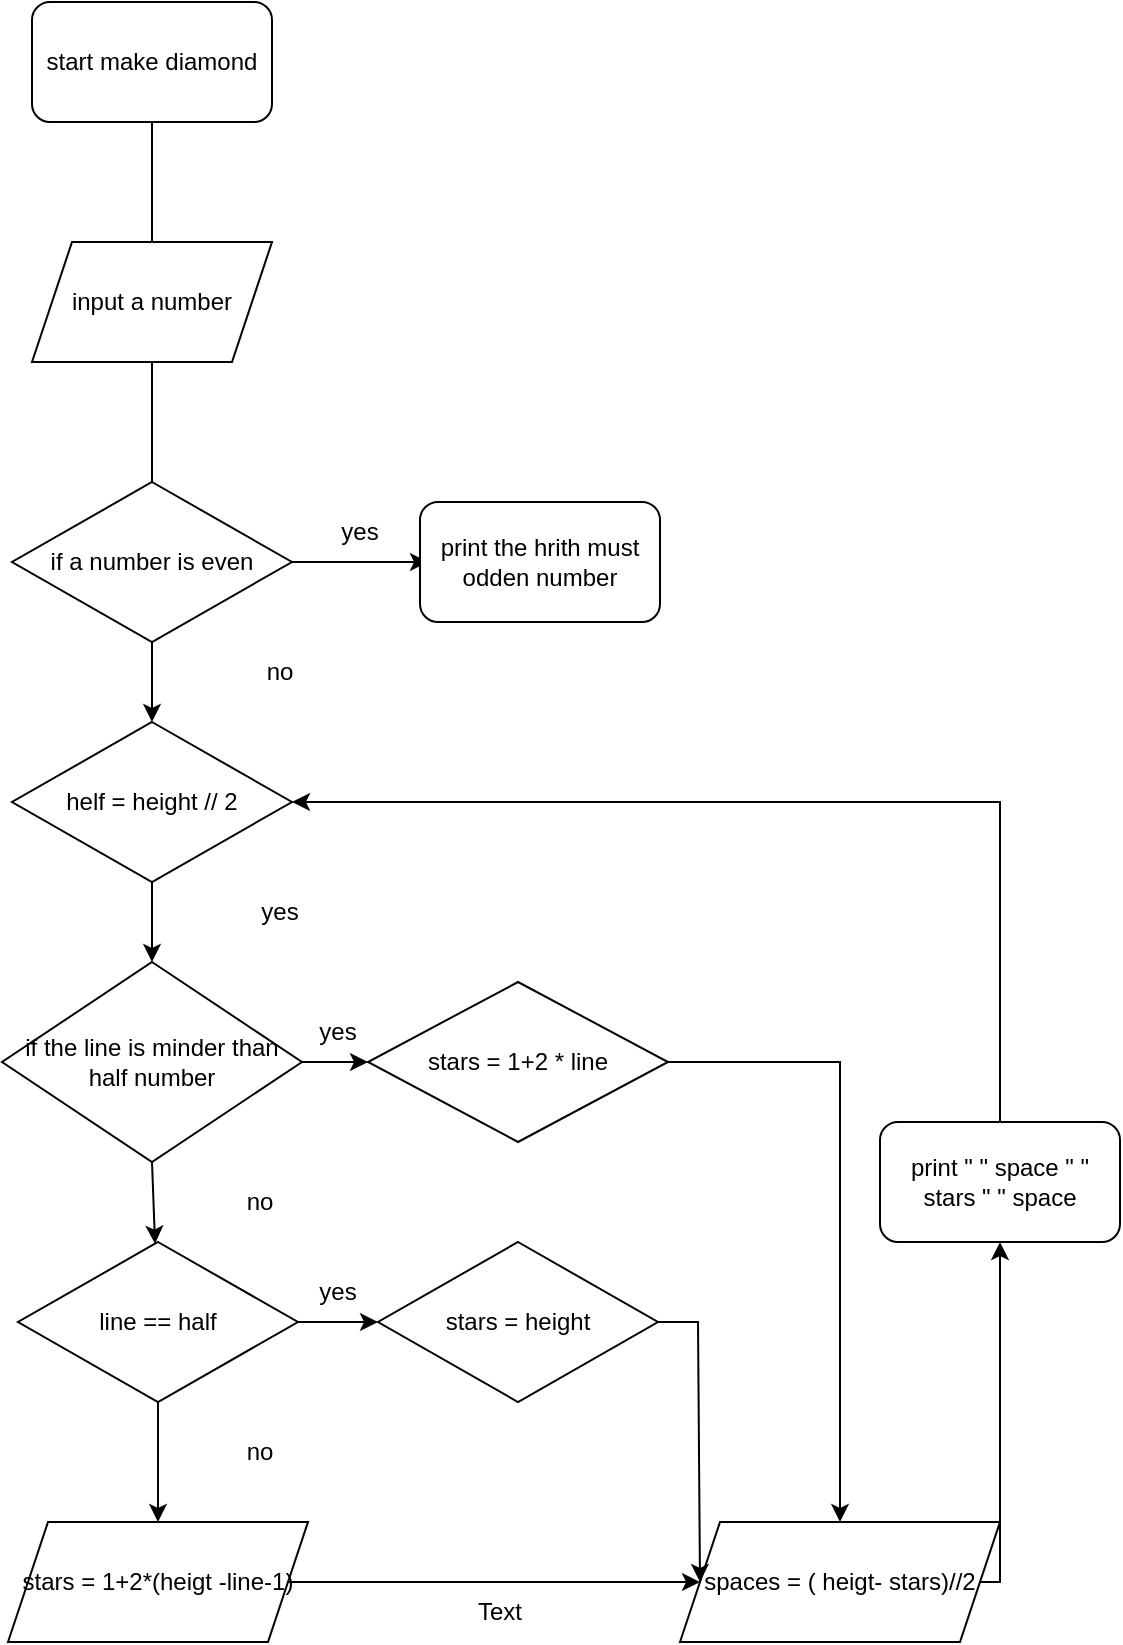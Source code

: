 <mxfile version="20.8.20" type="github">
  <diagram id="C5RBs43oDa-KdzZeNtuy" name="Page-1">
    <mxGraphModel dx="1434" dy="774" grid="1" gridSize="10" guides="1" tooltips="1" connect="1" arrows="1" fold="1" page="1" pageScale="1" pageWidth="827" pageHeight="1169" math="0" shadow="0">
      <root>
        <mxCell id="WIyWlLk6GJQsqaUBKTNV-0" />
        <mxCell id="WIyWlLk6GJQsqaUBKTNV-1" parent="WIyWlLk6GJQsqaUBKTNV-0" />
        <mxCell id="eXDylZAKoLRSiOtUwyun-0" value="start make diamond" style="rounded=1;whiteSpace=wrap;html=1;" parent="WIyWlLk6GJQsqaUBKTNV-1" vertex="1">
          <mxGeometry x="697" y="200" width="120" height="60" as="geometry" />
        </mxCell>
        <mxCell id="eXDylZAKoLRSiOtUwyun-1" value="" style="endArrow=none;html=1;rounded=0;entryX=0.5;entryY=1;entryDx=0;entryDy=0;" parent="WIyWlLk6GJQsqaUBKTNV-1" target="eXDylZAKoLRSiOtUwyun-0" edge="1">
          <mxGeometry width="50" height="50" relative="1" as="geometry">
            <mxPoint x="757" y="320" as="sourcePoint" />
            <mxPoint x="737" y="270" as="targetPoint" />
            <Array as="points">
              <mxPoint x="757" y="310" />
            </Array>
          </mxGeometry>
        </mxCell>
        <mxCell id="eXDylZAKoLRSiOtUwyun-2" value="&lt;div&gt;input a number&lt;/div&gt;" style="shape=parallelogram;perimeter=parallelogramPerimeter;whiteSpace=wrap;html=1;fixedSize=1;" parent="WIyWlLk6GJQsqaUBKTNV-1" vertex="1">
          <mxGeometry x="697" y="320" width="120" height="60" as="geometry" />
        </mxCell>
        <mxCell id="eXDylZAKoLRSiOtUwyun-3" value="" style="endArrow=none;html=1;rounded=0;entryX=0.5;entryY=1;entryDx=0;entryDy=0;entryPerimeter=0;exitX=0.5;exitY=0;exitDx=0;exitDy=0;" parent="WIyWlLk6GJQsqaUBKTNV-1" target="eXDylZAKoLRSiOtUwyun-2" edge="1">
          <mxGeometry width="50" height="50" relative="1" as="geometry">
            <mxPoint x="757" y="440" as="sourcePoint" />
            <mxPoint x="757" y="390" as="targetPoint" />
            <Array as="points">
              <mxPoint x="757" y="410" />
            </Array>
          </mxGeometry>
        </mxCell>
        <mxCell id="eXDylZAKoLRSiOtUwyun-4" value="if a number is even" style="rhombus;whiteSpace=wrap;html=1;" parent="WIyWlLk6GJQsqaUBKTNV-1" vertex="1">
          <mxGeometry x="687" y="440" width="140" height="80" as="geometry" />
        </mxCell>
        <mxCell id="eXDylZAKoLRSiOtUwyun-5" value="" style="endArrow=classic;html=1;rounded=0;" parent="WIyWlLk6GJQsqaUBKTNV-1" edge="1">
          <mxGeometry width="50" height="50" relative="1" as="geometry">
            <mxPoint x="827" y="480" as="sourcePoint" />
            <mxPoint x="895" y="480" as="targetPoint" />
            <Array as="points">
              <mxPoint x="867" y="480" />
            </Array>
          </mxGeometry>
        </mxCell>
        <mxCell id="eXDylZAKoLRSiOtUwyun-7" value="helf = height // 2" style="rhombus;whiteSpace=wrap;html=1;" parent="WIyWlLk6GJQsqaUBKTNV-1" vertex="1">
          <mxGeometry x="687" y="560" width="140" height="80" as="geometry" />
        </mxCell>
        <mxCell id="eXDylZAKoLRSiOtUwyun-8" value="" style="endArrow=classic;html=1;rounded=0;exitX=0.5;exitY=1;exitDx=0;exitDy=0;entryX=0.5;entryY=0;entryDx=0;entryDy=0;" parent="WIyWlLk6GJQsqaUBKTNV-1" source="eXDylZAKoLRSiOtUwyun-4" target="eXDylZAKoLRSiOtUwyun-7" edge="1">
          <mxGeometry width="50" height="50" relative="1" as="geometry">
            <mxPoint x="831" y="470" as="sourcePoint" />
            <mxPoint x="881" y="420" as="targetPoint" />
            <Array as="points" />
          </mxGeometry>
        </mxCell>
        <mxCell id="eXDylZAKoLRSiOtUwyun-42" value="" style="edgeStyle=orthogonalEdgeStyle;rounded=0;orthogonalLoop=1;jettySize=auto;html=1;" parent="WIyWlLk6GJQsqaUBKTNV-1" source="eXDylZAKoLRSiOtUwyun-9" target="eXDylZAKoLRSiOtUwyun-14" edge="1">
          <mxGeometry relative="1" as="geometry" />
        </mxCell>
        <mxCell id="eXDylZAKoLRSiOtUwyun-9" value="if the line is minder than half number" style="rhombus;whiteSpace=wrap;html=1;" parent="WIyWlLk6GJQsqaUBKTNV-1" vertex="1">
          <mxGeometry x="682" y="680" width="150" height="100" as="geometry" />
        </mxCell>
        <mxCell id="eXDylZAKoLRSiOtUwyun-10" value="line == half" style="rhombus;whiteSpace=wrap;html=1;" parent="WIyWlLk6GJQsqaUBKTNV-1" vertex="1">
          <mxGeometry x="690" y="820" width="140" height="80" as="geometry" />
        </mxCell>
        <mxCell id="eXDylZAKoLRSiOtUwyun-11" value="" style="endArrow=classic;html=1;rounded=0;exitX=0.5;exitY=1;exitDx=0;exitDy=0;" parent="WIyWlLk6GJQsqaUBKTNV-1" source="eXDylZAKoLRSiOtUwyun-7" target="eXDylZAKoLRSiOtUwyun-9" edge="1">
          <mxGeometry width="50" height="50" relative="1" as="geometry">
            <mxPoint x="1051" y="770" as="sourcePoint" />
            <mxPoint x="1101" y="720" as="targetPoint" />
          </mxGeometry>
        </mxCell>
        <mxCell id="eXDylZAKoLRSiOtUwyun-12" value="" style="endArrow=classic;html=1;rounded=0;exitX=0.5;exitY=1;exitDx=0;exitDy=0;" parent="WIyWlLk6GJQsqaUBKTNV-1" source="eXDylZAKoLRSiOtUwyun-9" target="eXDylZAKoLRSiOtUwyun-10" edge="1">
          <mxGeometry width="50" height="50" relative="1" as="geometry">
            <mxPoint x="1051" y="770" as="sourcePoint" />
            <mxPoint x="1101" y="720" as="targetPoint" />
          </mxGeometry>
        </mxCell>
        <mxCell id="eXDylZAKoLRSiOtUwyun-14" value="stars = 1+2 * line" style="rhombus;whiteSpace=wrap;html=1;" parent="WIyWlLk6GJQsqaUBKTNV-1" vertex="1">
          <mxGeometry x="865" y="690" width="150" height="80" as="geometry" />
        </mxCell>
        <mxCell id="eXDylZAKoLRSiOtUwyun-15" value="stars = height" style="rhombus;whiteSpace=wrap;html=1;" parent="WIyWlLk6GJQsqaUBKTNV-1" vertex="1">
          <mxGeometry x="870" y="820" width="140" height="80" as="geometry" />
        </mxCell>
        <mxCell id="eXDylZAKoLRSiOtUwyun-16" value="" style="endArrow=classic;html=1;rounded=0;exitX=1;exitY=0.5;exitDx=0;exitDy=0;entryX=0;entryY=0.5;entryDx=0;entryDy=0;" parent="WIyWlLk6GJQsqaUBKTNV-1" source="eXDylZAKoLRSiOtUwyun-10" target="eXDylZAKoLRSiOtUwyun-15" edge="1">
          <mxGeometry width="50" height="50" relative="1" as="geometry">
            <mxPoint x="1051" y="770" as="sourcePoint" />
            <mxPoint x="1101" y="720" as="targetPoint" />
          </mxGeometry>
        </mxCell>
        <mxCell id="eXDylZAKoLRSiOtUwyun-17" value="" style="endArrow=classic;html=1;rounded=0;exitX=0.5;exitY=1;exitDx=0;exitDy=0;entryX=0.5;entryY=0;entryDx=0;entryDy=0;" parent="WIyWlLk6GJQsqaUBKTNV-1" source="eXDylZAKoLRSiOtUwyun-10" target="eXDylZAKoLRSiOtUwyun-27" edge="1">
          <mxGeometry width="50" height="50" relative="1" as="geometry">
            <mxPoint x="1051" y="770" as="sourcePoint" />
            <mxPoint x="801" y="940" as="targetPoint" />
          </mxGeometry>
        </mxCell>
        <mxCell id="eXDylZAKoLRSiOtUwyun-18" value="print &quot; &quot; space &quot; &quot; stars &quot; &quot; space" style="rounded=1;whiteSpace=wrap;html=1;" parent="WIyWlLk6GJQsqaUBKTNV-1" vertex="1">
          <mxGeometry x="1121" y="760" width="120" height="60" as="geometry" />
        </mxCell>
        <mxCell id="eXDylZAKoLRSiOtUwyun-19" value="" style="endArrow=classic;html=1;rounded=0;exitX=0.5;exitY=0;exitDx=0;exitDy=0;entryX=1;entryY=0.5;entryDx=0;entryDy=0;" parent="WIyWlLk6GJQsqaUBKTNV-1" source="eXDylZAKoLRSiOtUwyun-18" target="eXDylZAKoLRSiOtUwyun-7" edge="1">
          <mxGeometry width="50" height="50" relative="1" as="geometry">
            <mxPoint x="1051" y="920" as="sourcePoint" />
            <mxPoint x="1101" y="870" as="targetPoint" />
            <Array as="points">
              <mxPoint x="1181" y="600" />
            </Array>
          </mxGeometry>
        </mxCell>
        <mxCell id="eXDylZAKoLRSiOtUwyun-20" value="yes" style="text;html=1;strokeColor=none;fillColor=none;align=center;verticalAlign=middle;whiteSpace=wrap;rounded=0;" parent="WIyWlLk6GJQsqaUBKTNV-1" vertex="1">
          <mxGeometry x="831" y="450" width="60" height="30" as="geometry" />
        </mxCell>
        <mxCell id="eXDylZAKoLRSiOtUwyun-21" value="no" style="text;html=1;strokeColor=none;fillColor=none;align=center;verticalAlign=middle;whiteSpace=wrap;rounded=0;" parent="WIyWlLk6GJQsqaUBKTNV-1" vertex="1">
          <mxGeometry x="791" y="520" width="60" height="30" as="geometry" />
        </mxCell>
        <mxCell id="eXDylZAKoLRSiOtUwyun-22" value="yes" style="text;html=1;strokeColor=none;fillColor=none;align=center;verticalAlign=middle;whiteSpace=wrap;rounded=0;" parent="WIyWlLk6GJQsqaUBKTNV-1" vertex="1">
          <mxGeometry x="791" y="640" width="60" height="30" as="geometry" />
        </mxCell>
        <mxCell id="eXDylZAKoLRSiOtUwyun-23" value="no" style="text;html=1;strokeColor=none;fillColor=none;align=center;verticalAlign=middle;whiteSpace=wrap;rounded=0;" parent="WIyWlLk6GJQsqaUBKTNV-1" vertex="1">
          <mxGeometry x="781" y="785" width="60" height="30" as="geometry" />
        </mxCell>
        <mxCell id="eXDylZAKoLRSiOtUwyun-24" value="Text" style="text;html=1;strokeColor=none;fillColor=none;align=center;verticalAlign=middle;whiteSpace=wrap;rounded=0;" parent="WIyWlLk6GJQsqaUBKTNV-1" vertex="1">
          <mxGeometry x="901" y="990" width="60" height="30" as="geometry" />
        </mxCell>
        <mxCell id="eXDylZAKoLRSiOtUwyun-25" value="yes" style="text;html=1;strokeColor=none;fillColor=none;align=center;verticalAlign=middle;whiteSpace=wrap;rounded=0;" parent="WIyWlLk6GJQsqaUBKTNV-1" vertex="1">
          <mxGeometry x="820" y="830" width="60" height="30" as="geometry" />
        </mxCell>
        <mxCell id="eXDylZAKoLRSiOtUwyun-26" value="no" style="text;html=1;strokeColor=none;fillColor=none;align=center;verticalAlign=middle;whiteSpace=wrap;rounded=0;" parent="WIyWlLk6GJQsqaUBKTNV-1" vertex="1">
          <mxGeometry x="781" y="910" width="60" height="30" as="geometry" />
        </mxCell>
        <mxCell id="eXDylZAKoLRSiOtUwyun-27" value="stars = 1+2*(heigt -line-1)" style="shape=parallelogram;perimeter=parallelogramPerimeter;whiteSpace=wrap;html=1;fixedSize=1;" parent="WIyWlLk6GJQsqaUBKTNV-1" vertex="1">
          <mxGeometry x="685" y="960" width="150" height="60" as="geometry" />
        </mxCell>
        <mxCell id="eXDylZAKoLRSiOtUwyun-29" value="yes" style="text;html=1;strokeColor=none;fillColor=none;align=center;verticalAlign=middle;whiteSpace=wrap;rounded=0;" parent="WIyWlLk6GJQsqaUBKTNV-1" vertex="1">
          <mxGeometry x="820" y="700" width="60" height="30" as="geometry" />
        </mxCell>
        <mxCell id="eXDylZAKoLRSiOtUwyun-31" value="spaces = ( heigt- stars)//2" style="shape=parallelogram;perimeter=parallelogramPerimeter;whiteSpace=wrap;html=1;fixedSize=1;" parent="WIyWlLk6GJQsqaUBKTNV-1" vertex="1">
          <mxGeometry x="1021" y="960" width="160" height="60" as="geometry" />
        </mxCell>
        <mxCell id="eXDylZAKoLRSiOtUwyun-32" value="" style="endArrow=classic;html=1;rounded=0;exitX=1;exitY=0.5;exitDx=0;exitDy=0;entryX=0;entryY=0.5;entryDx=0;entryDy=0;" parent="WIyWlLk6GJQsqaUBKTNV-1" source="eXDylZAKoLRSiOtUwyun-27" target="eXDylZAKoLRSiOtUwyun-31" edge="1">
          <mxGeometry width="50" height="50" relative="1" as="geometry">
            <mxPoint x="1051" y="750" as="sourcePoint" />
            <mxPoint x="1101" y="700" as="targetPoint" />
          </mxGeometry>
        </mxCell>
        <mxCell id="eXDylZAKoLRSiOtUwyun-33" value="" style="endArrow=classic;html=1;rounded=0;exitX=1;exitY=0.5;exitDx=0;exitDy=0;entryX=0.5;entryY=1;entryDx=0;entryDy=0;" parent="WIyWlLk6GJQsqaUBKTNV-1" source="eXDylZAKoLRSiOtUwyun-31" target="eXDylZAKoLRSiOtUwyun-18" edge="1">
          <mxGeometry width="50" height="50" relative="1" as="geometry">
            <mxPoint x="1051" y="750" as="sourcePoint" />
            <mxPoint x="1101" y="700" as="targetPoint" />
            <Array as="points">
              <mxPoint x="1181" y="990" />
            </Array>
          </mxGeometry>
        </mxCell>
        <mxCell id="eXDylZAKoLRSiOtUwyun-34" value="" style="endArrow=classic;html=1;rounded=0;exitX=1;exitY=0.5;exitDx=0;exitDy=0;entryX=0.5;entryY=0;entryDx=0;entryDy=0;" parent="WIyWlLk6GJQsqaUBKTNV-1" source="eXDylZAKoLRSiOtUwyun-14" target="eXDylZAKoLRSiOtUwyun-31" edge="1">
          <mxGeometry width="50" height="50" relative="1" as="geometry">
            <mxPoint x="1051" y="750" as="sourcePoint" />
            <mxPoint x="1041" y="990" as="targetPoint" />
            <Array as="points">
              <mxPoint x="1101" y="730" />
            </Array>
          </mxGeometry>
        </mxCell>
        <mxCell id="eXDylZAKoLRSiOtUwyun-35" value="" style="endArrow=classic;html=1;rounded=0;exitX=1;exitY=0.5;exitDx=0;exitDy=0;entryX=0;entryY=0.5;entryDx=0;entryDy=0;" parent="WIyWlLk6GJQsqaUBKTNV-1" source="eXDylZAKoLRSiOtUwyun-15" target="eXDylZAKoLRSiOtUwyun-31" edge="1">
          <mxGeometry width="50" height="50" relative="1" as="geometry">
            <mxPoint x="1051" y="750" as="sourcePoint" />
            <mxPoint x="1101" y="700" as="targetPoint" />
            <Array as="points">
              <mxPoint x="1030" y="860" />
            </Array>
          </mxGeometry>
        </mxCell>
        <mxCell id="eXDylZAKoLRSiOtUwyun-50" value="print the hrith must odden number" style="rounded=1;whiteSpace=wrap;html=1;" parent="WIyWlLk6GJQsqaUBKTNV-1" vertex="1">
          <mxGeometry x="891" y="450" width="120" height="60" as="geometry" />
        </mxCell>
      </root>
    </mxGraphModel>
  </diagram>
</mxfile>
